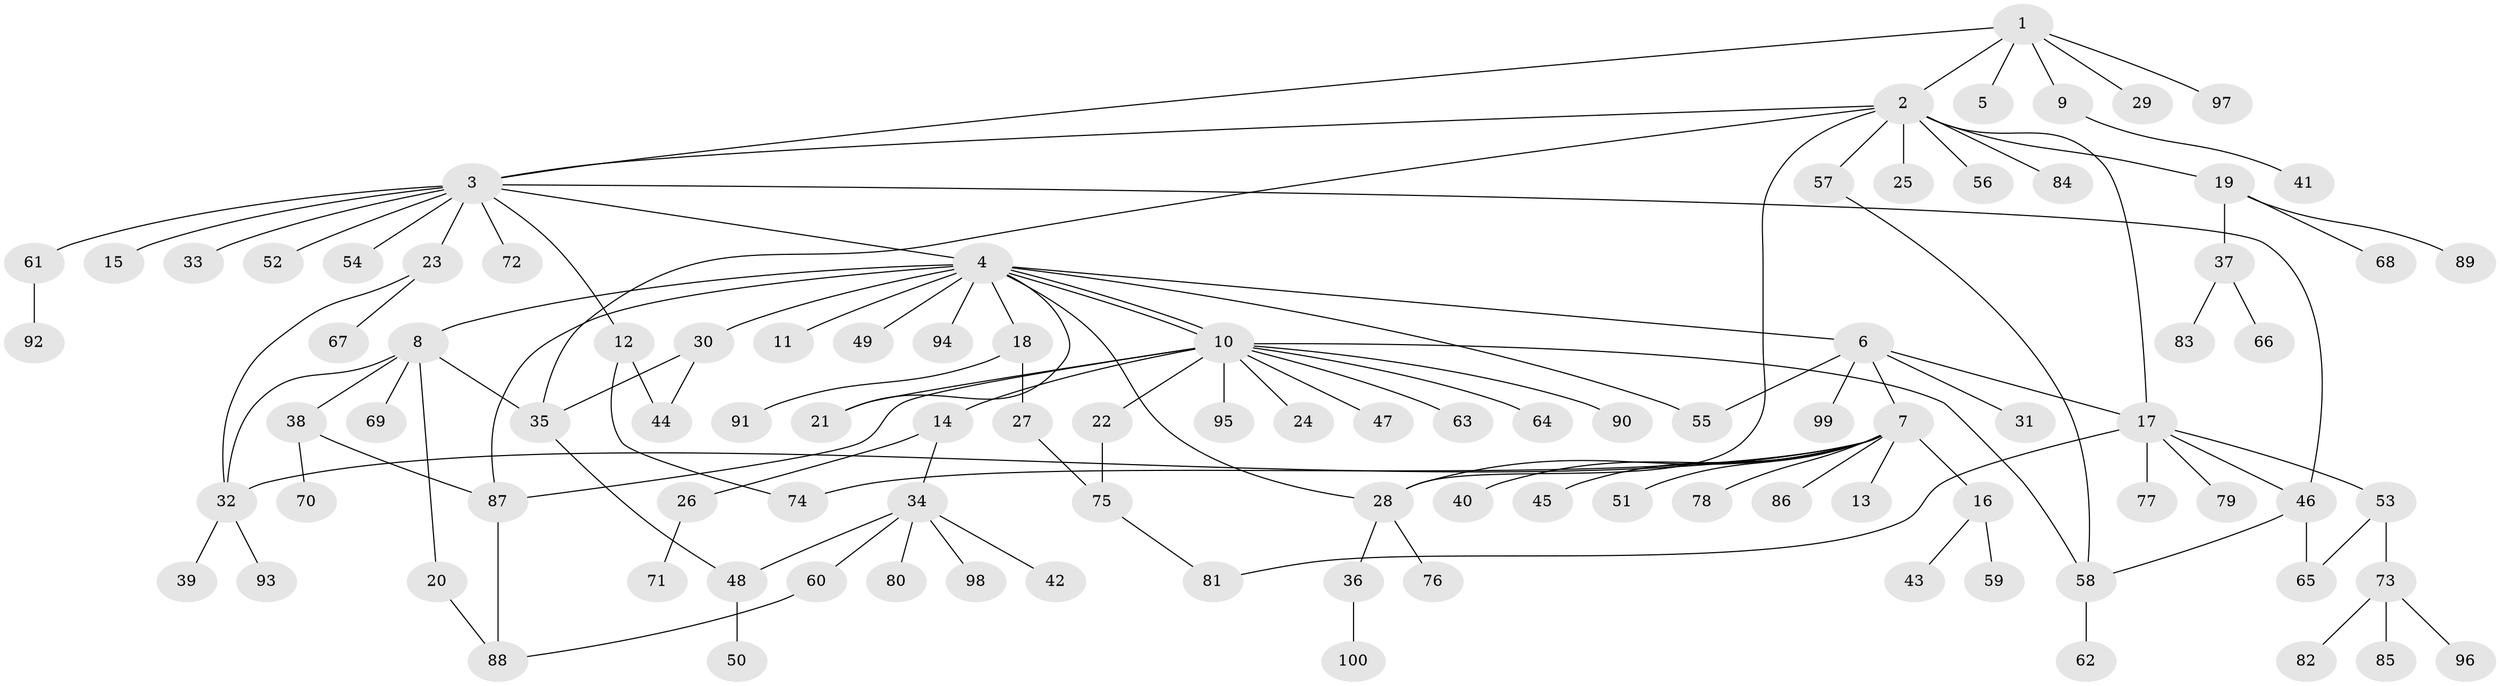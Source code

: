 // Generated by graph-tools (version 1.1) at 2025/11/02/21/25 10:11:08]
// undirected, 100 vertices, 123 edges
graph export_dot {
graph [start="1"]
  node [color=gray90,style=filled];
  1;
  2;
  3;
  4;
  5;
  6;
  7;
  8;
  9;
  10;
  11;
  12;
  13;
  14;
  15;
  16;
  17;
  18;
  19;
  20;
  21;
  22;
  23;
  24;
  25;
  26;
  27;
  28;
  29;
  30;
  31;
  32;
  33;
  34;
  35;
  36;
  37;
  38;
  39;
  40;
  41;
  42;
  43;
  44;
  45;
  46;
  47;
  48;
  49;
  50;
  51;
  52;
  53;
  54;
  55;
  56;
  57;
  58;
  59;
  60;
  61;
  62;
  63;
  64;
  65;
  66;
  67;
  68;
  69;
  70;
  71;
  72;
  73;
  74;
  75;
  76;
  77;
  78;
  79;
  80;
  81;
  82;
  83;
  84;
  85;
  86;
  87;
  88;
  89;
  90;
  91;
  92;
  93;
  94;
  95;
  96;
  97;
  98;
  99;
  100;
  1 -- 2;
  1 -- 3;
  1 -- 5;
  1 -- 9;
  1 -- 29;
  1 -- 97;
  2 -- 3;
  2 -- 17;
  2 -- 19;
  2 -- 25;
  2 -- 28;
  2 -- 35;
  2 -- 56;
  2 -- 57;
  2 -- 84;
  3 -- 4;
  3 -- 12;
  3 -- 15;
  3 -- 23;
  3 -- 33;
  3 -- 46;
  3 -- 52;
  3 -- 54;
  3 -- 61;
  3 -- 72;
  4 -- 6;
  4 -- 8;
  4 -- 10;
  4 -- 10;
  4 -- 11;
  4 -- 18;
  4 -- 21;
  4 -- 28;
  4 -- 30;
  4 -- 49;
  4 -- 55;
  4 -- 87;
  4 -- 94;
  6 -- 7;
  6 -- 17;
  6 -- 31;
  6 -- 55;
  6 -- 99;
  7 -- 13;
  7 -- 16;
  7 -- 28;
  7 -- 32;
  7 -- 40;
  7 -- 45;
  7 -- 51;
  7 -- 74;
  7 -- 78;
  7 -- 86;
  8 -- 20;
  8 -- 32;
  8 -- 35;
  8 -- 38;
  8 -- 69;
  9 -- 41;
  10 -- 14;
  10 -- 21;
  10 -- 22;
  10 -- 24;
  10 -- 47;
  10 -- 58;
  10 -- 63;
  10 -- 64;
  10 -- 87;
  10 -- 90;
  10 -- 95;
  12 -- 44;
  12 -- 74;
  14 -- 26;
  14 -- 34;
  16 -- 43;
  16 -- 59;
  17 -- 46;
  17 -- 53;
  17 -- 77;
  17 -- 79;
  17 -- 81;
  18 -- 27;
  18 -- 91;
  19 -- 37;
  19 -- 68;
  19 -- 89;
  20 -- 88;
  22 -- 75;
  23 -- 32;
  23 -- 67;
  26 -- 71;
  27 -- 75;
  28 -- 36;
  28 -- 76;
  30 -- 35;
  30 -- 44;
  32 -- 39;
  32 -- 93;
  34 -- 42;
  34 -- 48;
  34 -- 60;
  34 -- 80;
  34 -- 98;
  35 -- 48;
  36 -- 100;
  37 -- 66;
  37 -- 83;
  38 -- 70;
  38 -- 87;
  46 -- 58;
  46 -- 65;
  48 -- 50;
  53 -- 65;
  53 -- 73;
  57 -- 58;
  58 -- 62;
  60 -- 88;
  61 -- 92;
  73 -- 82;
  73 -- 85;
  73 -- 96;
  75 -- 81;
  87 -- 88;
}
